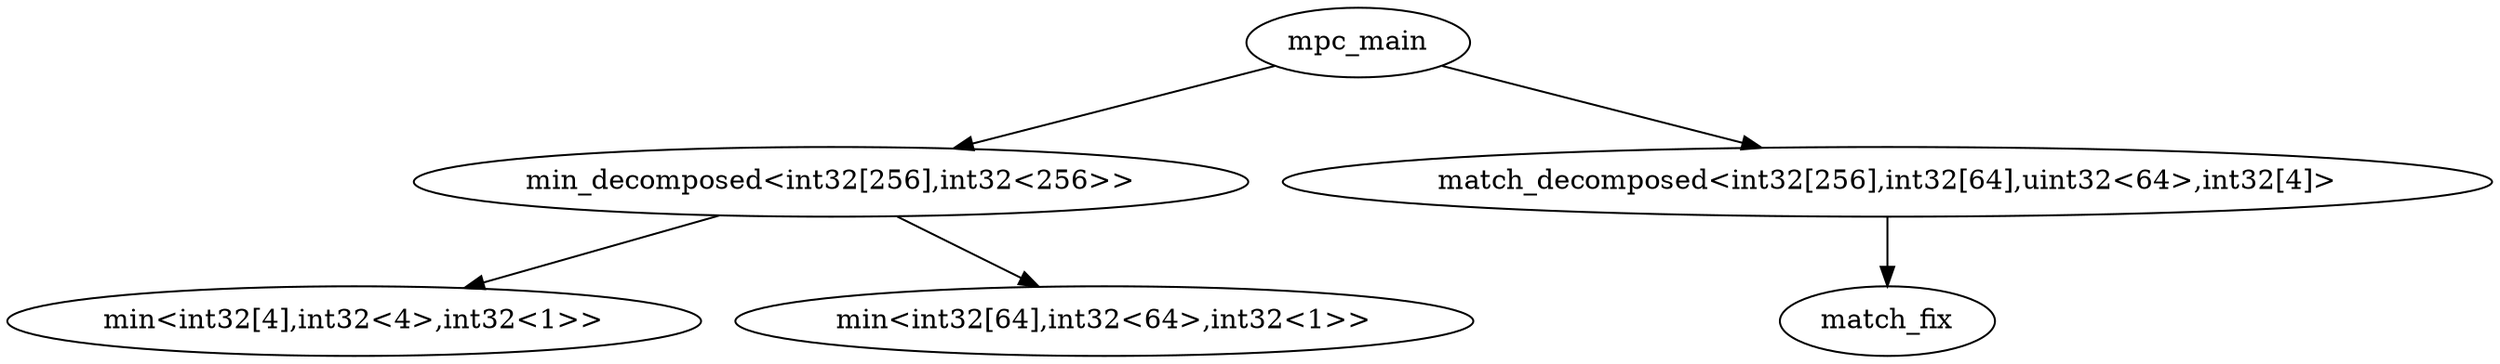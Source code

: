 digraph Calls {
"mpc_main" -> "min_decomposed<int32[256],int32<256>>";
"mpc_main" -> "match_decomposed<int32[256],int32[64],uint32<64>,int32[4]>";
"min_decomposed<int32[256],int32<256>>" -> "min<int32[4],int32<4>,int32<1>>";
"min_decomposed<int32[256],int32<256>>" -> "min<int32[64],int32<64>,int32<1>>";
"match_decomposed<int32[256],int32[64],uint32<64>,int32[4]>" -> "match_fix";
}
